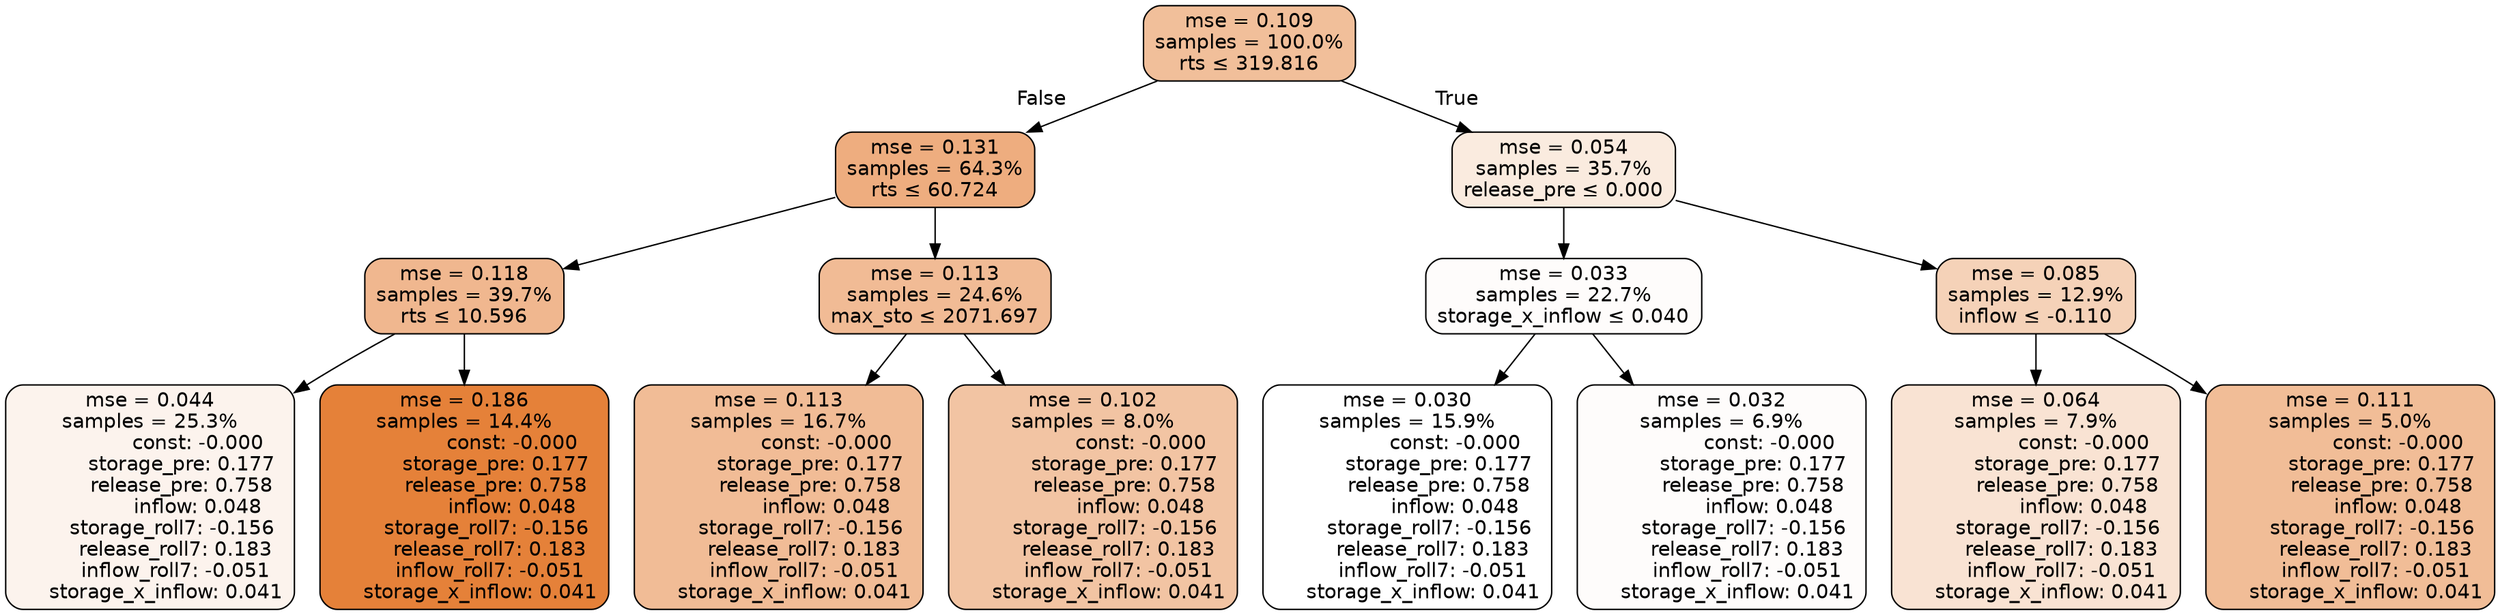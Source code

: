 digraph tree {
node [shape=rectangle, style="filled, rounded", color="black", fontname=helvetica] ;
edge [fontname=helvetica] ;
	"0" [label="mse = 0.109
samples = 100.0%
rts &le; 319.816", fillcolor="#f1bf9a"]
	"1" [label="mse = 0.131
samples = 64.3%
rts &le; 60.724", fillcolor="#eead7f"]
	"2" [label="mse = 0.118
samples = 39.7%
rts &le; 10.596", fillcolor="#f0b78f"]
	"3" [label="mse = 0.044
samples = 25.3%
               const: -0.000
          storage_pre: 0.177
          release_pre: 0.758
               inflow: 0.048
       storage_roll7: -0.156
        release_roll7: 0.183
        inflow_roll7: -0.051
     storage_x_inflow: 0.041", fillcolor="#fcf3ed"]
	"4" [label="mse = 0.186
samples = 14.4%
               const: -0.000
          storage_pre: 0.177
          release_pre: 0.758
               inflow: 0.048
       storage_roll7: -0.156
        release_roll7: 0.183
        inflow_roll7: -0.051
     storage_x_inflow: 0.041", fillcolor="#e58139"]
	"5" [label="mse = 0.113
samples = 24.6%
max_sto &le; 2071.697", fillcolor="#f1bb95"]
	"6" [label="mse = 0.113
samples = 16.7%
               const: -0.000
          storage_pre: 0.177
          release_pre: 0.758
               inflow: 0.048
       storage_roll7: -0.156
        release_roll7: 0.183
        inflow_roll7: -0.051
     storage_x_inflow: 0.041", fillcolor="#f1bc96"]
	"7" [label="mse = 0.102
samples = 8.0%
               const: -0.000
          storage_pre: 0.177
          release_pre: 0.758
               inflow: 0.048
       storage_roll7: -0.156
        release_roll7: 0.183
        inflow_roll7: -0.051
     storage_x_inflow: 0.041", fillcolor="#f2c4a3"]
	"8" [label="mse = 0.054
samples = 35.7%
release_pre &le; 0.000", fillcolor="#faebdf"]
	"9" [label="mse = 0.033
samples = 22.7%
storage_x_inflow &le; 0.040", fillcolor="#fefcfb"]
	"10" [label="mse = 0.030
samples = 15.9%
               const: -0.000
          storage_pre: 0.177
          release_pre: 0.758
               inflow: 0.048
       storage_roll7: -0.156
        release_roll7: 0.183
        inflow_roll7: -0.051
     storage_x_inflow: 0.041", fillcolor="#ffffff"]
	"11" [label="mse = 0.032
samples = 6.9%
               const: -0.000
          storage_pre: 0.177
          release_pre: 0.758
               inflow: 0.048
       storage_roll7: -0.156
        release_roll7: 0.183
        inflow_roll7: -0.051
     storage_x_inflow: 0.041", fillcolor="#fefcfb"]
	"12" [label="mse = 0.085
samples = 12.9%
inflow &le; -0.110", fillcolor="#f5d2b8"]
	"13" [label="mse = 0.064
samples = 7.9%
               const: -0.000
          storage_pre: 0.177
          release_pre: 0.758
               inflow: 0.048
       storage_roll7: -0.156
        release_roll7: 0.183
        inflow_roll7: -0.051
     storage_x_inflow: 0.041", fillcolor="#f9e3d3"]
	"14" [label="mse = 0.111
samples = 5.0%
               const: -0.000
          storage_pre: 0.177
          release_pre: 0.758
               inflow: 0.048
       storage_roll7: -0.156
        release_roll7: 0.183
        inflow_roll7: -0.051
     storage_x_inflow: 0.041", fillcolor="#f1bd97"]

	"0" -> "1" [labeldistance=2.5, labelangle=45, headlabel="False"]
	"1" -> "2"
	"2" -> "3"
	"2" -> "4"
	"1" -> "5"
	"5" -> "6"
	"5" -> "7"
	"0" -> "8" [labeldistance=2.5, labelangle=-45, headlabel="True"]
	"8" -> "9"
	"9" -> "10"
	"9" -> "11"
	"8" -> "12"
	"12" -> "13"
	"12" -> "14"
}